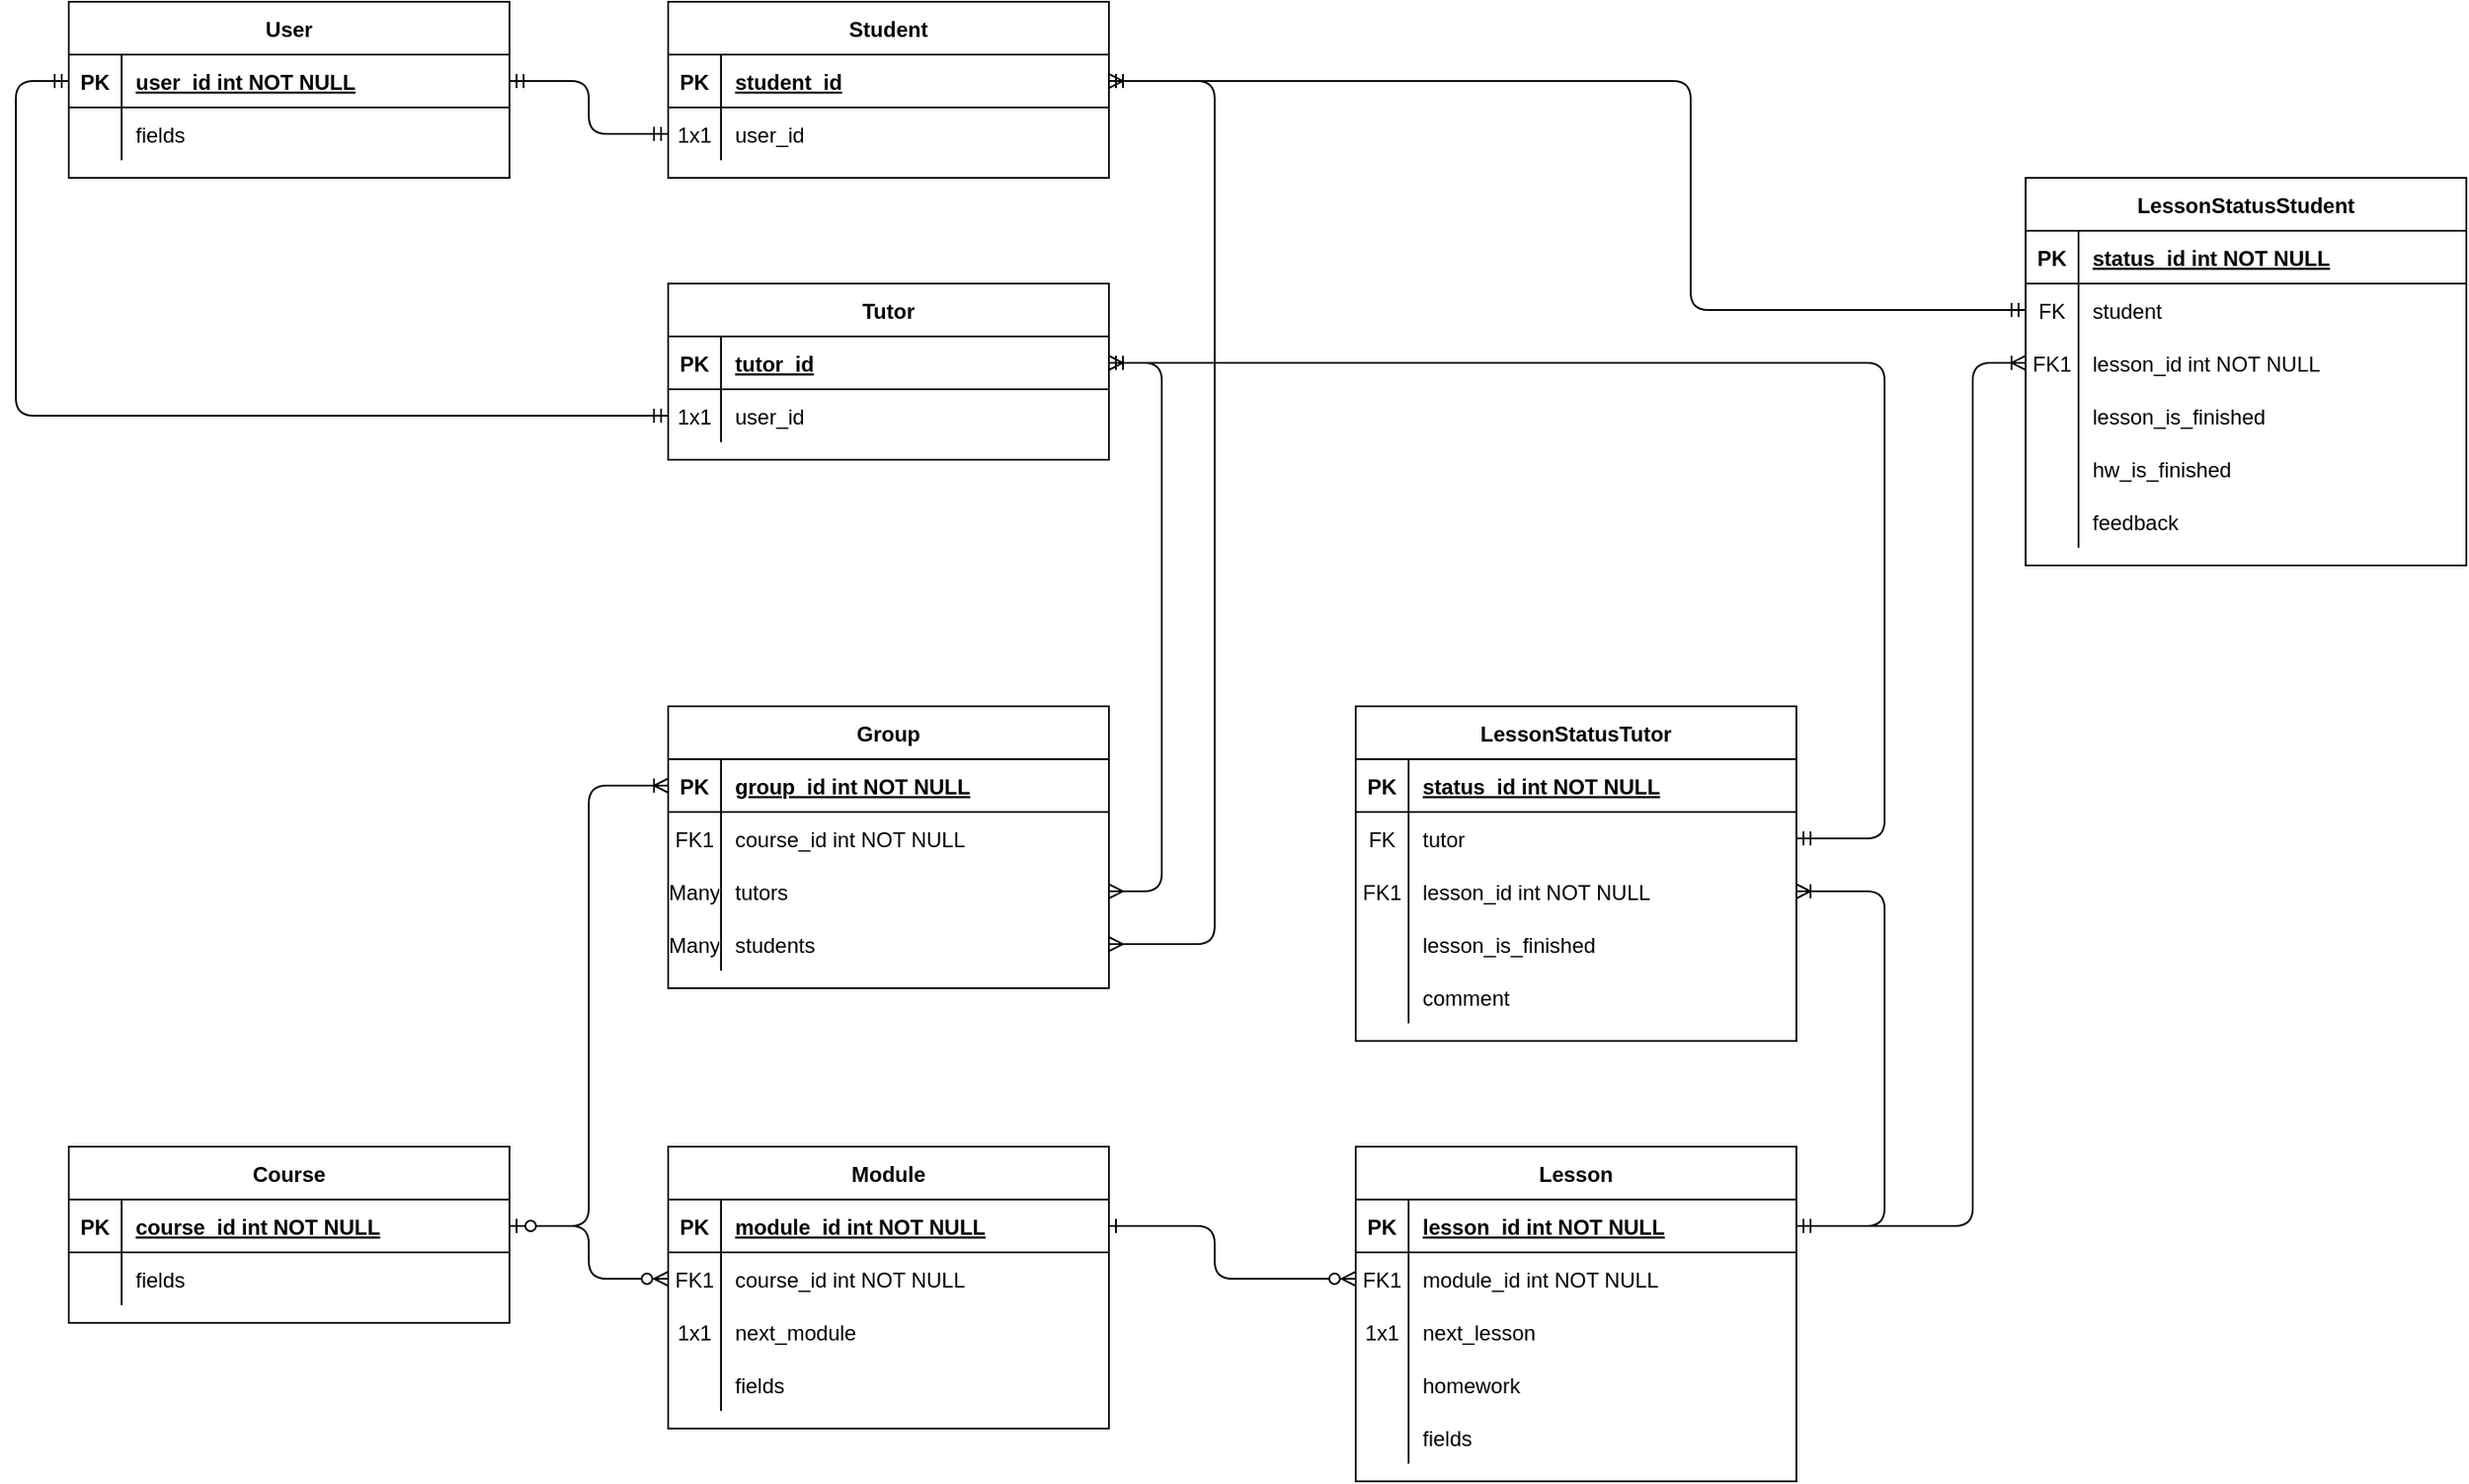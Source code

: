<mxfile version="14.2.7" type="github">
  <diagram id="R2lEEEUBdFMjLlhIrx00" name="Page-1">
    <mxGraphModel dx="3168" dy="2456" grid="1" gridSize="10" guides="1" tooltips="1" connect="1" arrows="1" fold="1" page="1" pageScale="1" pageWidth="1169" pageHeight="1654" math="0" shadow="0" extFonts="Permanent Marker^https://fonts.googleapis.com/css?family=Permanent+Marker">
      <root>
        <mxCell id="0" />
        <mxCell id="1" parent="0" />
        <mxCell id="C-vyLk0tnHw3VtMMgP7b-1" value="" style="edgeStyle=orthogonalEdgeStyle;endArrow=ERzeroToMany;startArrow=ERone;endFill=1;startFill=0;" parent="1" source="C-vyLk0tnHw3VtMMgP7b-24" target="C-vyLk0tnHw3VtMMgP7b-6" edge="1">
          <mxGeometry width="100" height="100" relative="1" as="geometry">
            <mxPoint x="30" y="720" as="sourcePoint" />
            <mxPoint x="130" y="620" as="targetPoint" />
          </mxGeometry>
        </mxCell>
        <mxCell id="C-vyLk0tnHw3VtMMgP7b-12" value="" style="edgeStyle=orthogonalEdgeStyle;endArrow=ERzeroToMany;startArrow=ERone;endFill=1;startFill=0;" parent="1" source="C-vyLk0tnHw3VtMMgP7b-3" target="C-vyLk0tnHw3VtMMgP7b-17" edge="1">
          <mxGeometry width="100" height="100" relative="1" as="geometry">
            <mxPoint x="90" y="180" as="sourcePoint" />
            <mxPoint x="150" y="205" as="targetPoint" />
            <Array as="points">
              <mxPoint x="80" y="105" />
              <mxPoint x="80" y="135" />
            </Array>
          </mxGeometry>
        </mxCell>
        <mxCell id="C-vyLk0tnHw3VtMMgP7b-2" value="Module" style="shape=table;startSize=30;container=1;collapsible=1;childLayout=tableLayout;fixedRows=1;rowLines=0;fontStyle=1;align=center;resizeLast=1;" parent="1" vertex="1">
          <mxGeometry x="-230" y="60" width="250" height="160" as="geometry" />
        </mxCell>
        <mxCell id="C-vyLk0tnHw3VtMMgP7b-3" value="" style="shape=partialRectangle;collapsible=0;dropTarget=0;pointerEvents=0;fillColor=none;points=[[0,0.5],[1,0.5]];portConstraint=eastwest;top=0;left=0;right=0;bottom=1;" parent="C-vyLk0tnHw3VtMMgP7b-2" vertex="1">
          <mxGeometry y="30" width="250" height="30" as="geometry" />
        </mxCell>
        <mxCell id="C-vyLk0tnHw3VtMMgP7b-4" value="PK" style="shape=partialRectangle;overflow=hidden;connectable=0;fillColor=none;top=0;left=0;bottom=0;right=0;fontStyle=1;" parent="C-vyLk0tnHw3VtMMgP7b-3" vertex="1">
          <mxGeometry width="30" height="30" as="geometry" />
        </mxCell>
        <mxCell id="C-vyLk0tnHw3VtMMgP7b-5" value="module_id int NOT NULL " style="shape=partialRectangle;overflow=hidden;connectable=0;fillColor=none;top=0;left=0;bottom=0;right=0;align=left;spacingLeft=6;fontStyle=5;" parent="C-vyLk0tnHw3VtMMgP7b-3" vertex="1">
          <mxGeometry x="30" width="220" height="30" as="geometry" />
        </mxCell>
        <mxCell id="C-vyLk0tnHw3VtMMgP7b-6" value="" style="shape=partialRectangle;collapsible=0;dropTarget=0;pointerEvents=0;fillColor=none;points=[[0,0.5],[1,0.5]];portConstraint=eastwest;top=0;left=0;right=0;bottom=0;" parent="C-vyLk0tnHw3VtMMgP7b-2" vertex="1">
          <mxGeometry y="60" width="250" height="30" as="geometry" />
        </mxCell>
        <mxCell id="C-vyLk0tnHw3VtMMgP7b-7" value="FK1" style="shape=partialRectangle;overflow=hidden;connectable=0;fillColor=none;top=0;left=0;bottom=0;right=0;" parent="C-vyLk0tnHw3VtMMgP7b-6" vertex="1">
          <mxGeometry width="30" height="30" as="geometry" />
        </mxCell>
        <mxCell id="C-vyLk0tnHw3VtMMgP7b-8" value="course_id int NOT NULL" style="shape=partialRectangle;overflow=hidden;connectable=0;fillColor=none;top=0;left=0;bottom=0;right=0;align=left;spacingLeft=6;" parent="C-vyLk0tnHw3VtMMgP7b-6" vertex="1">
          <mxGeometry x="30" width="220" height="30" as="geometry" />
        </mxCell>
        <mxCell id="Qfp_VLlOgLNTq34kaFwz-106" value="" style="shape=partialRectangle;collapsible=0;dropTarget=0;pointerEvents=0;fillColor=none;points=[[0,0.5],[1,0.5]];portConstraint=eastwest;top=0;left=0;right=0;bottom=0;" vertex="1" parent="C-vyLk0tnHw3VtMMgP7b-2">
          <mxGeometry y="90" width="250" height="30" as="geometry" />
        </mxCell>
        <mxCell id="Qfp_VLlOgLNTq34kaFwz-107" value="1x1" style="shape=partialRectangle;overflow=hidden;connectable=0;fillColor=none;top=0;left=0;bottom=0;right=0;" vertex="1" parent="Qfp_VLlOgLNTq34kaFwz-106">
          <mxGeometry width="30" height="30" as="geometry" />
        </mxCell>
        <mxCell id="Qfp_VLlOgLNTq34kaFwz-108" value="next_module" style="shape=partialRectangle;overflow=hidden;connectable=0;fillColor=none;top=0;left=0;bottom=0;right=0;align=left;spacingLeft=6;" vertex="1" parent="Qfp_VLlOgLNTq34kaFwz-106">
          <mxGeometry x="30" width="220" height="30" as="geometry" />
        </mxCell>
        <mxCell id="C-vyLk0tnHw3VtMMgP7b-9" value="" style="shape=partialRectangle;collapsible=0;dropTarget=0;pointerEvents=0;fillColor=none;points=[[0,0.5],[1,0.5]];portConstraint=eastwest;top=0;left=0;right=0;bottom=0;" parent="C-vyLk0tnHw3VtMMgP7b-2" vertex="1">
          <mxGeometry y="120" width="250" height="30" as="geometry" />
        </mxCell>
        <mxCell id="C-vyLk0tnHw3VtMMgP7b-10" value="" style="shape=partialRectangle;overflow=hidden;connectable=0;fillColor=none;top=0;left=0;bottom=0;right=0;" parent="C-vyLk0tnHw3VtMMgP7b-9" vertex="1">
          <mxGeometry width="30" height="30" as="geometry" />
        </mxCell>
        <mxCell id="C-vyLk0tnHw3VtMMgP7b-11" value="fields" style="shape=partialRectangle;overflow=hidden;connectable=0;fillColor=none;top=0;left=0;bottom=0;right=0;align=left;spacingLeft=6;" parent="C-vyLk0tnHw3VtMMgP7b-9" vertex="1">
          <mxGeometry x="30" width="220" height="30" as="geometry" />
        </mxCell>
        <mxCell id="C-vyLk0tnHw3VtMMgP7b-13" value="Lesson" style="shape=table;startSize=30;container=1;collapsible=1;childLayout=tableLayout;fixedRows=1;rowLines=0;fontStyle=1;align=center;resizeLast=1;" parent="1" vertex="1">
          <mxGeometry x="160" y="60" width="250" height="190" as="geometry" />
        </mxCell>
        <mxCell id="C-vyLk0tnHw3VtMMgP7b-14" value="" style="shape=partialRectangle;collapsible=0;dropTarget=0;pointerEvents=0;fillColor=none;points=[[0,0.5],[1,0.5]];portConstraint=eastwest;top=0;left=0;right=0;bottom=1;" parent="C-vyLk0tnHw3VtMMgP7b-13" vertex="1">
          <mxGeometry y="30" width="250" height="30" as="geometry" />
        </mxCell>
        <mxCell id="C-vyLk0tnHw3VtMMgP7b-15" value="PK" style="shape=partialRectangle;overflow=hidden;connectable=0;fillColor=none;top=0;left=0;bottom=0;right=0;fontStyle=1;" parent="C-vyLk0tnHw3VtMMgP7b-14" vertex="1">
          <mxGeometry width="30" height="30" as="geometry" />
        </mxCell>
        <mxCell id="C-vyLk0tnHw3VtMMgP7b-16" value="lesson_id int NOT NULL " style="shape=partialRectangle;overflow=hidden;connectable=0;fillColor=none;top=0;left=0;bottom=0;right=0;align=left;spacingLeft=6;fontStyle=5;" parent="C-vyLk0tnHw3VtMMgP7b-14" vertex="1">
          <mxGeometry x="30" width="220" height="30" as="geometry" />
        </mxCell>
        <mxCell id="C-vyLk0tnHw3VtMMgP7b-17" value="" style="shape=partialRectangle;collapsible=0;dropTarget=0;pointerEvents=0;fillColor=none;points=[[0,0.5],[1,0.5]];portConstraint=eastwest;top=0;left=0;right=0;bottom=0;" parent="C-vyLk0tnHw3VtMMgP7b-13" vertex="1">
          <mxGeometry y="60" width="250" height="30" as="geometry" />
        </mxCell>
        <mxCell id="C-vyLk0tnHw3VtMMgP7b-18" value="FK1" style="shape=partialRectangle;overflow=hidden;connectable=0;fillColor=none;top=0;left=0;bottom=0;right=0;" parent="C-vyLk0tnHw3VtMMgP7b-17" vertex="1">
          <mxGeometry width="30" height="30" as="geometry" />
        </mxCell>
        <mxCell id="C-vyLk0tnHw3VtMMgP7b-19" value="module_id int NOT NULL" style="shape=partialRectangle;overflow=hidden;connectable=0;fillColor=none;top=0;left=0;bottom=0;right=0;align=left;spacingLeft=6;" parent="C-vyLk0tnHw3VtMMgP7b-17" vertex="1">
          <mxGeometry x="30" width="220" height="30" as="geometry" />
        </mxCell>
        <mxCell id="Qfp_VLlOgLNTq34kaFwz-109" value="" style="shape=partialRectangle;collapsible=0;dropTarget=0;pointerEvents=0;fillColor=none;points=[[0,0.5],[1,0.5]];portConstraint=eastwest;top=0;left=0;right=0;bottom=0;" vertex="1" parent="C-vyLk0tnHw3VtMMgP7b-13">
          <mxGeometry y="90" width="250" height="30" as="geometry" />
        </mxCell>
        <mxCell id="Qfp_VLlOgLNTq34kaFwz-110" value="1x1" style="shape=partialRectangle;overflow=hidden;connectable=0;fillColor=none;top=0;left=0;bottom=0;right=0;" vertex="1" parent="Qfp_VLlOgLNTq34kaFwz-109">
          <mxGeometry width="30" height="30" as="geometry" />
        </mxCell>
        <mxCell id="Qfp_VLlOgLNTq34kaFwz-111" value="next_lesson" style="shape=partialRectangle;overflow=hidden;connectable=0;fillColor=none;top=0;left=0;bottom=0;right=0;align=left;spacingLeft=6;" vertex="1" parent="Qfp_VLlOgLNTq34kaFwz-109">
          <mxGeometry x="30" width="220" height="30" as="geometry" />
        </mxCell>
        <mxCell id="Qfp_VLlOgLNTq34kaFwz-97" value="" style="shape=partialRectangle;collapsible=0;dropTarget=0;pointerEvents=0;fillColor=none;points=[[0,0.5],[1,0.5]];portConstraint=eastwest;top=0;left=0;right=0;bottom=0;" vertex="1" parent="C-vyLk0tnHw3VtMMgP7b-13">
          <mxGeometry y="120" width="250" height="30" as="geometry" />
        </mxCell>
        <mxCell id="Qfp_VLlOgLNTq34kaFwz-98" value="" style="shape=partialRectangle;overflow=hidden;connectable=0;fillColor=none;top=0;left=0;bottom=0;right=0;" vertex="1" parent="Qfp_VLlOgLNTq34kaFwz-97">
          <mxGeometry width="30" height="30" as="geometry" />
        </mxCell>
        <mxCell id="Qfp_VLlOgLNTq34kaFwz-99" value="homework" style="shape=partialRectangle;overflow=hidden;connectable=0;fillColor=none;top=0;left=0;bottom=0;right=0;align=left;spacingLeft=6;" vertex="1" parent="Qfp_VLlOgLNTq34kaFwz-97">
          <mxGeometry x="30" width="220" height="30" as="geometry" />
        </mxCell>
        <mxCell id="C-vyLk0tnHw3VtMMgP7b-20" value="" style="shape=partialRectangle;collapsible=0;dropTarget=0;pointerEvents=0;fillColor=none;points=[[0,0.5],[1,0.5]];portConstraint=eastwest;top=0;left=0;right=0;bottom=0;" parent="C-vyLk0tnHw3VtMMgP7b-13" vertex="1">
          <mxGeometry y="150" width="250" height="30" as="geometry" />
        </mxCell>
        <mxCell id="C-vyLk0tnHw3VtMMgP7b-21" value="" style="shape=partialRectangle;overflow=hidden;connectable=0;fillColor=none;top=0;left=0;bottom=0;right=0;" parent="C-vyLk0tnHw3VtMMgP7b-20" vertex="1">
          <mxGeometry width="30" height="30" as="geometry" />
        </mxCell>
        <mxCell id="C-vyLk0tnHw3VtMMgP7b-22" value="fields" style="shape=partialRectangle;overflow=hidden;connectable=0;fillColor=none;top=0;left=0;bottom=0;right=0;align=left;spacingLeft=6;" parent="C-vyLk0tnHw3VtMMgP7b-20" vertex="1">
          <mxGeometry x="30" width="220" height="30" as="geometry" />
        </mxCell>
        <mxCell id="C-vyLk0tnHw3VtMMgP7b-23" value="Course" style="shape=table;startSize=30;container=1;collapsible=1;childLayout=tableLayout;fixedRows=1;rowLines=0;fontStyle=1;align=center;resizeLast=1;" parent="1" vertex="1">
          <mxGeometry x="-570" y="60" width="250" height="100" as="geometry" />
        </mxCell>
        <mxCell id="C-vyLk0tnHw3VtMMgP7b-24" value="" style="shape=partialRectangle;collapsible=0;dropTarget=0;pointerEvents=0;fillColor=none;points=[[0,0.5],[1,0.5]];portConstraint=eastwest;top=0;left=0;right=0;bottom=1;" parent="C-vyLk0tnHw3VtMMgP7b-23" vertex="1">
          <mxGeometry y="30" width="250" height="30" as="geometry" />
        </mxCell>
        <mxCell id="C-vyLk0tnHw3VtMMgP7b-25" value="PK" style="shape=partialRectangle;overflow=hidden;connectable=0;fillColor=none;top=0;left=0;bottom=0;right=0;fontStyle=1;" parent="C-vyLk0tnHw3VtMMgP7b-24" vertex="1">
          <mxGeometry width="30" height="30" as="geometry" />
        </mxCell>
        <mxCell id="C-vyLk0tnHw3VtMMgP7b-26" value="course_id int NOT NULL " style="shape=partialRectangle;overflow=hidden;connectable=0;fillColor=none;top=0;left=0;bottom=0;right=0;align=left;spacingLeft=6;fontStyle=5;" parent="C-vyLk0tnHw3VtMMgP7b-24" vertex="1">
          <mxGeometry x="30" width="220" height="30" as="geometry" />
        </mxCell>
        <mxCell id="C-vyLk0tnHw3VtMMgP7b-27" value="" style="shape=partialRectangle;collapsible=0;dropTarget=0;pointerEvents=0;fillColor=none;points=[[0,0.5],[1,0.5]];portConstraint=eastwest;top=0;left=0;right=0;bottom=0;" parent="C-vyLk0tnHw3VtMMgP7b-23" vertex="1">
          <mxGeometry y="60" width="250" height="30" as="geometry" />
        </mxCell>
        <mxCell id="C-vyLk0tnHw3VtMMgP7b-28" value="" style="shape=partialRectangle;overflow=hidden;connectable=0;fillColor=none;top=0;left=0;bottom=0;right=0;" parent="C-vyLk0tnHw3VtMMgP7b-27" vertex="1">
          <mxGeometry width="30" height="30" as="geometry" />
        </mxCell>
        <mxCell id="C-vyLk0tnHw3VtMMgP7b-29" value="fields" style="shape=partialRectangle;overflow=hidden;connectable=0;fillColor=none;top=0;left=0;bottom=0;right=0;align=left;spacingLeft=6;" parent="C-vyLk0tnHw3VtMMgP7b-27" vertex="1">
          <mxGeometry x="30" width="220" height="30" as="geometry" />
        </mxCell>
        <mxCell id="Qfp_VLlOgLNTq34kaFwz-4" value="User" style="shape=table;startSize=30;container=1;collapsible=1;childLayout=tableLayout;fixedRows=1;rowLines=0;fontStyle=1;align=center;resizeLast=1;" vertex="1" parent="1">
          <mxGeometry x="-570" y="-590" width="250" height="100" as="geometry" />
        </mxCell>
        <mxCell id="Qfp_VLlOgLNTq34kaFwz-5" value="" style="shape=partialRectangle;collapsible=0;dropTarget=0;pointerEvents=0;fillColor=none;points=[[0,0.5],[1,0.5]];portConstraint=eastwest;top=0;left=0;right=0;bottom=1;" vertex="1" parent="Qfp_VLlOgLNTq34kaFwz-4">
          <mxGeometry y="30" width="250" height="30" as="geometry" />
        </mxCell>
        <mxCell id="Qfp_VLlOgLNTq34kaFwz-6" value="PK" style="shape=partialRectangle;overflow=hidden;connectable=0;fillColor=none;top=0;left=0;bottom=0;right=0;fontStyle=1;" vertex="1" parent="Qfp_VLlOgLNTq34kaFwz-5">
          <mxGeometry width="30" height="30" as="geometry" />
        </mxCell>
        <mxCell id="Qfp_VLlOgLNTq34kaFwz-7" value="user_id int NOT NULL " style="shape=partialRectangle;overflow=hidden;connectable=0;fillColor=none;top=0;left=0;bottom=0;right=0;align=left;spacingLeft=6;fontStyle=5;" vertex="1" parent="Qfp_VLlOgLNTq34kaFwz-5">
          <mxGeometry x="30" width="220" height="30" as="geometry" />
        </mxCell>
        <mxCell id="Qfp_VLlOgLNTq34kaFwz-8" value="" style="shape=partialRectangle;collapsible=0;dropTarget=0;pointerEvents=0;fillColor=none;points=[[0,0.5],[1,0.5]];portConstraint=eastwest;top=0;left=0;right=0;bottom=0;" vertex="1" parent="Qfp_VLlOgLNTq34kaFwz-4">
          <mxGeometry y="60" width="250" height="30" as="geometry" />
        </mxCell>
        <mxCell id="Qfp_VLlOgLNTq34kaFwz-9" value="" style="shape=partialRectangle;overflow=hidden;connectable=0;fillColor=none;top=0;left=0;bottom=0;right=0;" vertex="1" parent="Qfp_VLlOgLNTq34kaFwz-8">
          <mxGeometry width="30" height="30" as="geometry" />
        </mxCell>
        <mxCell id="Qfp_VLlOgLNTq34kaFwz-10" value="fields" style="shape=partialRectangle;overflow=hidden;connectable=0;fillColor=none;top=0;left=0;bottom=0;right=0;align=left;spacingLeft=6;" vertex="1" parent="Qfp_VLlOgLNTq34kaFwz-8">
          <mxGeometry x="30" width="220" height="30" as="geometry" />
        </mxCell>
        <mxCell id="Qfp_VLlOgLNTq34kaFwz-14" value="Student" style="shape=table;startSize=30;container=1;collapsible=1;childLayout=tableLayout;fixedRows=1;rowLines=0;fontStyle=1;align=center;resizeLast=1;" vertex="1" parent="1">
          <mxGeometry x="-230" y="-590" width="250" height="100" as="geometry" />
        </mxCell>
        <mxCell id="Qfp_VLlOgLNTq34kaFwz-15" value="" style="shape=partialRectangle;collapsible=0;dropTarget=0;pointerEvents=0;fillColor=none;top=0;left=0;bottom=1;right=0;points=[[0,0.5],[1,0.5]];portConstraint=eastwest;" vertex="1" parent="Qfp_VLlOgLNTq34kaFwz-14">
          <mxGeometry y="30" width="250" height="30" as="geometry" />
        </mxCell>
        <mxCell id="Qfp_VLlOgLNTq34kaFwz-16" value="PK" style="shape=partialRectangle;connectable=0;fillColor=none;top=0;left=0;bottom=0;right=0;fontStyle=1;overflow=hidden;" vertex="1" parent="Qfp_VLlOgLNTq34kaFwz-15">
          <mxGeometry width="30" height="30" as="geometry" />
        </mxCell>
        <mxCell id="Qfp_VLlOgLNTq34kaFwz-17" value="student_id" style="shape=partialRectangle;connectable=0;fillColor=none;top=0;left=0;bottom=0;right=0;align=left;spacingLeft=6;fontStyle=5;overflow=hidden;" vertex="1" parent="Qfp_VLlOgLNTq34kaFwz-15">
          <mxGeometry x="30" width="220" height="30" as="geometry" />
        </mxCell>
        <mxCell id="Qfp_VLlOgLNTq34kaFwz-18" value="" style="shape=partialRectangle;collapsible=0;dropTarget=0;pointerEvents=0;fillColor=none;top=0;left=0;bottom=0;right=0;points=[[0,0.5],[1,0.5]];portConstraint=eastwest;" vertex="1" parent="Qfp_VLlOgLNTq34kaFwz-14">
          <mxGeometry y="60" width="250" height="30" as="geometry" />
        </mxCell>
        <mxCell id="Qfp_VLlOgLNTq34kaFwz-19" value="1x1" style="shape=partialRectangle;connectable=0;fillColor=none;top=0;left=0;bottom=0;right=0;editable=1;overflow=hidden;" vertex="1" parent="Qfp_VLlOgLNTq34kaFwz-18">
          <mxGeometry width="30" height="30" as="geometry" />
        </mxCell>
        <mxCell id="Qfp_VLlOgLNTq34kaFwz-20" value="user_id" style="shape=partialRectangle;connectable=0;fillColor=none;top=0;left=0;bottom=0;right=0;align=left;spacingLeft=6;overflow=hidden;" vertex="1" parent="Qfp_VLlOgLNTq34kaFwz-18">
          <mxGeometry x="30" width="220" height="30" as="geometry" />
        </mxCell>
        <mxCell id="Qfp_VLlOgLNTq34kaFwz-28" value="" style="edgeStyle=orthogonalEdgeStyle;fontSize=12;html=1;endArrow=ERmandOne;startArrow=ERmandOne;exitX=1;exitY=0.5;exitDx=0;exitDy=0;" edge="1" parent="1" source="Qfp_VLlOgLNTq34kaFwz-5" target="Qfp_VLlOgLNTq34kaFwz-18">
          <mxGeometry width="100" height="100" relative="1" as="geometry">
            <mxPoint x="30" y="-410" as="sourcePoint" />
            <mxPoint x="130" y="-510" as="targetPoint" />
          </mxGeometry>
        </mxCell>
        <mxCell id="Qfp_VLlOgLNTq34kaFwz-29" value="Tutor" style="shape=table;startSize=30;container=1;collapsible=1;childLayout=tableLayout;fixedRows=1;rowLines=0;fontStyle=1;align=center;resizeLast=1;" vertex="1" parent="1">
          <mxGeometry x="-230" y="-430" width="250" height="100" as="geometry" />
        </mxCell>
        <mxCell id="Qfp_VLlOgLNTq34kaFwz-30" value="" style="shape=partialRectangle;collapsible=0;dropTarget=0;pointerEvents=0;fillColor=none;top=0;left=0;bottom=1;right=0;points=[[0,0.5],[1,0.5]];portConstraint=eastwest;" vertex="1" parent="Qfp_VLlOgLNTq34kaFwz-29">
          <mxGeometry y="30" width="250" height="30" as="geometry" />
        </mxCell>
        <mxCell id="Qfp_VLlOgLNTq34kaFwz-31" value="PK" style="shape=partialRectangle;connectable=0;fillColor=none;top=0;left=0;bottom=0;right=0;fontStyle=1;overflow=hidden;" vertex="1" parent="Qfp_VLlOgLNTq34kaFwz-30">
          <mxGeometry width="30" height="30" as="geometry" />
        </mxCell>
        <mxCell id="Qfp_VLlOgLNTq34kaFwz-32" value="tutor_id" style="shape=partialRectangle;connectable=0;fillColor=none;top=0;left=0;bottom=0;right=0;align=left;spacingLeft=6;fontStyle=5;overflow=hidden;" vertex="1" parent="Qfp_VLlOgLNTq34kaFwz-30">
          <mxGeometry x="30" width="220" height="30" as="geometry" />
        </mxCell>
        <mxCell id="Qfp_VLlOgLNTq34kaFwz-33" value="" style="shape=partialRectangle;collapsible=0;dropTarget=0;pointerEvents=0;fillColor=none;top=0;left=0;bottom=0;right=0;points=[[0,0.5],[1,0.5]];portConstraint=eastwest;" vertex="1" parent="Qfp_VLlOgLNTq34kaFwz-29">
          <mxGeometry y="60" width="250" height="30" as="geometry" />
        </mxCell>
        <mxCell id="Qfp_VLlOgLNTq34kaFwz-34" value="1x1" style="shape=partialRectangle;connectable=0;fillColor=none;top=0;left=0;bottom=0;right=0;editable=1;overflow=hidden;" vertex="1" parent="Qfp_VLlOgLNTq34kaFwz-33">
          <mxGeometry width="30" height="30" as="geometry" />
        </mxCell>
        <mxCell id="Qfp_VLlOgLNTq34kaFwz-35" value="user_id" style="shape=partialRectangle;connectable=0;fillColor=none;top=0;left=0;bottom=0;right=0;align=left;spacingLeft=6;overflow=hidden;" vertex="1" parent="Qfp_VLlOgLNTq34kaFwz-33">
          <mxGeometry x="30" width="220" height="30" as="geometry" />
        </mxCell>
        <mxCell id="Qfp_VLlOgLNTq34kaFwz-36" value="" style="edgeStyle=orthogonalEdgeStyle;fontSize=12;html=1;endArrow=ERmandOne;startArrow=ERmandOne;entryX=0;entryY=0.5;entryDx=0;entryDy=0;" edge="1" parent="1" target="Qfp_VLlOgLNTq34kaFwz-33">
          <mxGeometry width="100" height="100" relative="1" as="geometry">
            <mxPoint x="-570" y="-545" as="sourcePoint" />
            <mxPoint x="130" y="-510" as="targetPoint" />
            <Array as="points">
              <mxPoint x="-600" y="-545" />
              <mxPoint x="-600" y="-355" />
            </Array>
          </mxGeometry>
        </mxCell>
        <mxCell id="Qfp_VLlOgLNTq34kaFwz-37" value="Group" style="shape=table;startSize=30;container=1;collapsible=1;childLayout=tableLayout;fixedRows=1;rowLines=0;fontStyle=1;align=center;resizeLast=1;" vertex="1" parent="1">
          <mxGeometry x="-230" y="-190" width="250" height="160" as="geometry" />
        </mxCell>
        <mxCell id="Qfp_VLlOgLNTq34kaFwz-38" value="" style="shape=partialRectangle;collapsible=0;dropTarget=0;pointerEvents=0;fillColor=none;points=[[0,0.5],[1,0.5]];portConstraint=eastwest;top=0;left=0;right=0;bottom=1;" vertex="1" parent="Qfp_VLlOgLNTq34kaFwz-37">
          <mxGeometry y="30" width="250" height="30" as="geometry" />
        </mxCell>
        <mxCell id="Qfp_VLlOgLNTq34kaFwz-39" value="PK" style="shape=partialRectangle;overflow=hidden;connectable=0;fillColor=none;top=0;left=0;bottom=0;right=0;fontStyle=1;" vertex="1" parent="Qfp_VLlOgLNTq34kaFwz-38">
          <mxGeometry width="30" height="30" as="geometry" />
        </mxCell>
        <mxCell id="Qfp_VLlOgLNTq34kaFwz-40" value="group_id int NOT NULL " style="shape=partialRectangle;overflow=hidden;connectable=0;fillColor=none;top=0;left=0;bottom=0;right=0;align=left;spacingLeft=6;fontStyle=5;" vertex="1" parent="Qfp_VLlOgLNTq34kaFwz-38">
          <mxGeometry x="30" width="220" height="30" as="geometry" />
        </mxCell>
        <mxCell id="Qfp_VLlOgLNTq34kaFwz-41" value="" style="shape=partialRectangle;collapsible=0;dropTarget=0;pointerEvents=0;fillColor=none;points=[[0,0.5],[1,0.5]];portConstraint=eastwest;top=0;left=0;right=0;bottom=0;" vertex="1" parent="Qfp_VLlOgLNTq34kaFwz-37">
          <mxGeometry y="60" width="250" height="30" as="geometry" />
        </mxCell>
        <mxCell id="Qfp_VLlOgLNTq34kaFwz-42" value="FK1" style="shape=partialRectangle;overflow=hidden;connectable=0;fillColor=none;top=0;left=0;bottom=0;right=0;" vertex="1" parent="Qfp_VLlOgLNTq34kaFwz-41">
          <mxGeometry width="30" height="30" as="geometry" />
        </mxCell>
        <mxCell id="Qfp_VLlOgLNTq34kaFwz-43" value="course_id int NOT NULL" style="shape=partialRectangle;overflow=hidden;connectable=0;fillColor=none;top=0;left=0;bottom=0;right=0;align=left;spacingLeft=6;" vertex="1" parent="Qfp_VLlOgLNTq34kaFwz-41">
          <mxGeometry x="30" width="220" height="30" as="geometry" />
        </mxCell>
        <mxCell id="Qfp_VLlOgLNTq34kaFwz-44" value="" style="shape=partialRectangle;collapsible=0;dropTarget=0;pointerEvents=0;fillColor=none;points=[[0,0.5],[1,0.5]];portConstraint=eastwest;top=0;left=0;right=0;bottom=0;" vertex="1" parent="Qfp_VLlOgLNTq34kaFwz-37">
          <mxGeometry y="90" width="250" height="30" as="geometry" />
        </mxCell>
        <mxCell id="Qfp_VLlOgLNTq34kaFwz-45" value="Many" style="shape=partialRectangle;overflow=hidden;connectable=0;fillColor=none;top=0;left=0;bottom=0;right=0;" vertex="1" parent="Qfp_VLlOgLNTq34kaFwz-44">
          <mxGeometry width="30" height="30" as="geometry" />
        </mxCell>
        <mxCell id="Qfp_VLlOgLNTq34kaFwz-46" value="tutors" style="shape=partialRectangle;overflow=hidden;connectable=0;fillColor=none;top=0;left=0;bottom=0;right=0;align=left;spacingLeft=6;" vertex="1" parent="Qfp_VLlOgLNTq34kaFwz-44">
          <mxGeometry x="30" width="220" height="30" as="geometry" />
        </mxCell>
        <mxCell id="Qfp_VLlOgLNTq34kaFwz-47" value="" style="shape=partialRectangle;collapsible=0;dropTarget=0;pointerEvents=0;fillColor=none;points=[[0,0.5],[1,0.5]];portConstraint=eastwest;top=0;left=0;right=0;bottom=0;" vertex="1" parent="Qfp_VLlOgLNTq34kaFwz-37">
          <mxGeometry y="120" width="250" height="30" as="geometry" />
        </mxCell>
        <mxCell id="Qfp_VLlOgLNTq34kaFwz-48" value="Many" style="shape=partialRectangle;overflow=hidden;connectable=0;fillColor=none;top=0;left=0;bottom=0;right=0;" vertex="1" parent="Qfp_VLlOgLNTq34kaFwz-47">
          <mxGeometry width="30" height="30" as="geometry" />
        </mxCell>
        <mxCell id="Qfp_VLlOgLNTq34kaFwz-49" value="students" style="shape=partialRectangle;overflow=hidden;connectable=0;fillColor=none;top=0;left=0;bottom=0;right=0;align=left;spacingLeft=6;" vertex="1" parent="Qfp_VLlOgLNTq34kaFwz-47">
          <mxGeometry x="30" width="220" height="30" as="geometry" />
        </mxCell>
        <mxCell id="Qfp_VLlOgLNTq34kaFwz-50" value="" style="edgeStyle=orthogonalEdgeStyle;fontSize=12;html=1;endArrow=ERoneToMany;startArrow=ERzeroToOne;entryX=0;entryY=0.5;entryDx=0;entryDy=0;exitX=1;exitY=0.5;exitDx=0;exitDy=0;" edge="1" parent="1" source="C-vyLk0tnHw3VtMMgP7b-24" target="Qfp_VLlOgLNTq34kaFwz-38">
          <mxGeometry width="100" height="100" relative="1" as="geometry">
            <mxPoint x="600" y="30" as="sourcePoint" />
            <mxPoint x="470" y="260" as="targetPoint" />
          </mxGeometry>
        </mxCell>
        <mxCell id="Qfp_VLlOgLNTq34kaFwz-51" value="" style="edgeStyle=orthogonalEdgeStyle;fontSize=12;html=1;endArrow=ERmany;startArrow=ERmany;exitX=1;exitY=0.5;exitDx=0;exitDy=0;jumpSize=6;sourcePerimeterSpacing=0;rounded=1;" edge="1" parent="1" source="Qfp_VLlOgLNTq34kaFwz-47">
          <mxGeometry width="100" height="100" relative="1" as="geometry">
            <mxPoint x="-30" y="-260" as="sourcePoint" />
            <mxPoint x="20" y="-545" as="targetPoint" />
            <Array as="points">
              <mxPoint x="80" y="-55" />
              <mxPoint x="80" y="-545" />
            </Array>
          </mxGeometry>
        </mxCell>
        <mxCell id="Qfp_VLlOgLNTq34kaFwz-52" value="" style="edgeStyle=entityRelationEdgeStyle;fontSize=12;html=1;endArrow=ERmany;startArrow=ERmany;exitX=1;exitY=0.5;exitDx=0;exitDy=0;entryX=1;entryY=0.5;entryDx=0;entryDy=0;" edge="1" parent="1" source="Qfp_VLlOgLNTq34kaFwz-44" target="Qfp_VLlOgLNTq34kaFwz-30">
          <mxGeometry width="100" height="100" relative="1" as="geometry">
            <mxPoint x="30" y="-75" as="sourcePoint" />
            <mxPoint x="30" y="-535" as="targetPoint" />
          </mxGeometry>
        </mxCell>
        <mxCell id="Qfp_VLlOgLNTq34kaFwz-64" value="LessonStatusTutor" style="shape=table;startSize=30;container=1;collapsible=1;childLayout=tableLayout;fixedRows=1;rowLines=0;fontStyle=1;align=center;resizeLast=1;" vertex="1" parent="1">
          <mxGeometry x="160" y="-190" width="250" height="190" as="geometry" />
        </mxCell>
        <mxCell id="Qfp_VLlOgLNTq34kaFwz-65" value="" style="shape=partialRectangle;collapsible=0;dropTarget=0;pointerEvents=0;fillColor=none;points=[[0,0.5],[1,0.5]];portConstraint=eastwest;top=0;left=0;right=0;bottom=1;" vertex="1" parent="Qfp_VLlOgLNTq34kaFwz-64">
          <mxGeometry y="30" width="250" height="30" as="geometry" />
        </mxCell>
        <mxCell id="Qfp_VLlOgLNTq34kaFwz-66" value="PK" style="shape=partialRectangle;overflow=hidden;connectable=0;fillColor=none;top=0;left=0;bottom=0;right=0;fontStyle=1;" vertex="1" parent="Qfp_VLlOgLNTq34kaFwz-65">
          <mxGeometry width="30" height="30" as="geometry" />
        </mxCell>
        <mxCell id="Qfp_VLlOgLNTq34kaFwz-67" value="status_id int NOT NULL " style="shape=partialRectangle;overflow=hidden;connectable=0;fillColor=none;top=0;left=0;bottom=0;right=0;align=left;spacingLeft=6;fontStyle=5;" vertex="1" parent="Qfp_VLlOgLNTq34kaFwz-65">
          <mxGeometry x="30" width="220" height="30" as="geometry" />
        </mxCell>
        <mxCell id="Qfp_VLlOgLNTq34kaFwz-71" value="" style="shape=partialRectangle;collapsible=0;dropTarget=0;pointerEvents=0;fillColor=none;points=[[0,0.5],[1,0.5]];portConstraint=eastwest;top=0;left=0;right=0;bottom=0;" vertex="1" parent="Qfp_VLlOgLNTq34kaFwz-64">
          <mxGeometry y="60" width="250" height="30" as="geometry" />
        </mxCell>
        <mxCell id="Qfp_VLlOgLNTq34kaFwz-72" value="FK" style="shape=partialRectangle;overflow=hidden;connectable=0;fillColor=none;top=0;left=0;bottom=0;right=0;" vertex="1" parent="Qfp_VLlOgLNTq34kaFwz-71">
          <mxGeometry width="30" height="30" as="geometry" />
        </mxCell>
        <mxCell id="Qfp_VLlOgLNTq34kaFwz-73" value="tutor" style="shape=partialRectangle;overflow=hidden;connectable=0;fillColor=none;top=0;left=0;bottom=0;right=0;align=left;spacingLeft=6;" vertex="1" parent="Qfp_VLlOgLNTq34kaFwz-71">
          <mxGeometry x="30" width="220" height="30" as="geometry" />
        </mxCell>
        <mxCell id="Qfp_VLlOgLNTq34kaFwz-68" value="" style="shape=partialRectangle;collapsible=0;dropTarget=0;pointerEvents=0;fillColor=none;points=[[0,0.5],[1,0.5]];portConstraint=eastwest;top=0;left=0;right=0;bottom=0;" vertex="1" parent="Qfp_VLlOgLNTq34kaFwz-64">
          <mxGeometry y="90" width="250" height="30" as="geometry" />
        </mxCell>
        <mxCell id="Qfp_VLlOgLNTq34kaFwz-69" value="FK1" style="shape=partialRectangle;overflow=hidden;connectable=0;fillColor=none;top=0;left=0;bottom=0;right=0;" vertex="1" parent="Qfp_VLlOgLNTq34kaFwz-68">
          <mxGeometry width="30" height="30" as="geometry" />
        </mxCell>
        <mxCell id="Qfp_VLlOgLNTq34kaFwz-70" value="lesson_id int NOT NULL" style="shape=partialRectangle;overflow=hidden;connectable=0;fillColor=none;top=0;left=0;bottom=0;right=0;align=left;spacingLeft=6;" vertex="1" parent="Qfp_VLlOgLNTq34kaFwz-68">
          <mxGeometry x="30" width="220" height="30" as="geometry" />
        </mxCell>
        <mxCell id="Qfp_VLlOgLNTq34kaFwz-74" value="" style="shape=partialRectangle;collapsible=0;dropTarget=0;pointerEvents=0;fillColor=none;points=[[0,0.5],[1,0.5]];portConstraint=eastwest;top=0;left=0;right=0;bottom=0;" vertex="1" parent="Qfp_VLlOgLNTq34kaFwz-64">
          <mxGeometry y="120" width="250" height="30" as="geometry" />
        </mxCell>
        <mxCell id="Qfp_VLlOgLNTq34kaFwz-75" value="" style="shape=partialRectangle;overflow=hidden;connectable=0;fillColor=none;top=0;left=0;bottom=0;right=0;" vertex="1" parent="Qfp_VLlOgLNTq34kaFwz-74">
          <mxGeometry width="30" height="30" as="geometry" />
        </mxCell>
        <mxCell id="Qfp_VLlOgLNTq34kaFwz-76" value="lesson_is_finished" style="shape=partialRectangle;overflow=hidden;connectable=0;fillColor=none;top=0;left=0;bottom=0;right=0;align=left;spacingLeft=6;" vertex="1" parent="Qfp_VLlOgLNTq34kaFwz-74">
          <mxGeometry x="30" width="220" height="30" as="geometry" />
        </mxCell>
        <mxCell id="Qfp_VLlOgLNTq34kaFwz-103" value="" style="shape=partialRectangle;collapsible=0;dropTarget=0;pointerEvents=0;fillColor=none;points=[[0,0.5],[1,0.5]];portConstraint=eastwest;top=0;left=0;right=0;bottom=0;" vertex="1" parent="Qfp_VLlOgLNTq34kaFwz-64">
          <mxGeometry y="150" width="250" height="30" as="geometry" />
        </mxCell>
        <mxCell id="Qfp_VLlOgLNTq34kaFwz-104" value="" style="shape=partialRectangle;overflow=hidden;connectable=0;fillColor=none;top=0;left=0;bottom=0;right=0;" vertex="1" parent="Qfp_VLlOgLNTq34kaFwz-103">
          <mxGeometry width="30" height="30" as="geometry" />
        </mxCell>
        <mxCell id="Qfp_VLlOgLNTq34kaFwz-105" value="comment" style="shape=partialRectangle;overflow=hidden;connectable=0;fillColor=none;top=0;left=0;bottom=0;right=0;align=left;spacingLeft=6;" vertex="1" parent="Qfp_VLlOgLNTq34kaFwz-103">
          <mxGeometry x="30" width="220" height="30" as="geometry" />
        </mxCell>
        <mxCell id="Qfp_VLlOgLNTq34kaFwz-77" value="LessonStatusStudent" style="shape=table;startSize=30;container=1;collapsible=1;childLayout=tableLayout;fixedRows=1;rowLines=0;fontStyle=1;align=center;resizeLast=1;" vertex="1" parent="1">
          <mxGeometry x="540" y="-490" width="250" height="220" as="geometry" />
        </mxCell>
        <mxCell id="Qfp_VLlOgLNTq34kaFwz-78" value="" style="shape=partialRectangle;collapsible=0;dropTarget=0;pointerEvents=0;fillColor=none;points=[[0,0.5],[1,0.5]];portConstraint=eastwest;top=0;left=0;right=0;bottom=1;" vertex="1" parent="Qfp_VLlOgLNTq34kaFwz-77">
          <mxGeometry y="30" width="250" height="30" as="geometry" />
        </mxCell>
        <mxCell id="Qfp_VLlOgLNTq34kaFwz-79" value="PK" style="shape=partialRectangle;overflow=hidden;connectable=0;fillColor=none;top=0;left=0;bottom=0;right=0;fontStyle=1;" vertex="1" parent="Qfp_VLlOgLNTq34kaFwz-78">
          <mxGeometry width="30" height="30" as="geometry" />
        </mxCell>
        <mxCell id="Qfp_VLlOgLNTq34kaFwz-80" value="status_id int NOT NULL " style="shape=partialRectangle;overflow=hidden;connectable=0;fillColor=none;top=0;left=0;bottom=0;right=0;align=left;spacingLeft=6;fontStyle=5;" vertex="1" parent="Qfp_VLlOgLNTq34kaFwz-78">
          <mxGeometry x="30" width="220" height="30" as="geometry" />
        </mxCell>
        <mxCell id="Qfp_VLlOgLNTq34kaFwz-84" value="" style="shape=partialRectangle;collapsible=0;dropTarget=0;pointerEvents=0;fillColor=none;points=[[0,0.5],[1,0.5]];portConstraint=eastwest;top=0;left=0;right=0;bottom=0;" vertex="1" parent="Qfp_VLlOgLNTq34kaFwz-77">
          <mxGeometry y="60" width="250" height="30" as="geometry" />
        </mxCell>
        <mxCell id="Qfp_VLlOgLNTq34kaFwz-85" value="FK" style="shape=partialRectangle;overflow=hidden;connectable=0;fillColor=none;top=0;left=0;bottom=0;right=0;" vertex="1" parent="Qfp_VLlOgLNTq34kaFwz-84">
          <mxGeometry width="30" height="30" as="geometry" />
        </mxCell>
        <mxCell id="Qfp_VLlOgLNTq34kaFwz-86" value="student" style="shape=partialRectangle;overflow=hidden;connectable=0;fillColor=none;top=0;left=0;bottom=0;right=0;align=left;spacingLeft=6;" vertex="1" parent="Qfp_VLlOgLNTq34kaFwz-84">
          <mxGeometry x="30" width="220" height="30" as="geometry" />
        </mxCell>
        <mxCell id="Qfp_VLlOgLNTq34kaFwz-81" value="" style="shape=partialRectangle;collapsible=0;dropTarget=0;pointerEvents=0;fillColor=none;points=[[0,0.5],[1,0.5]];portConstraint=eastwest;top=0;left=0;right=0;bottom=0;" vertex="1" parent="Qfp_VLlOgLNTq34kaFwz-77">
          <mxGeometry y="90" width="250" height="30" as="geometry" />
        </mxCell>
        <mxCell id="Qfp_VLlOgLNTq34kaFwz-82" value="FK1" style="shape=partialRectangle;overflow=hidden;connectable=0;fillColor=none;top=0;left=0;bottom=0;right=0;" vertex="1" parent="Qfp_VLlOgLNTq34kaFwz-81">
          <mxGeometry width="30" height="30" as="geometry" />
        </mxCell>
        <mxCell id="Qfp_VLlOgLNTq34kaFwz-83" value="lesson_id int NOT NULL" style="shape=partialRectangle;overflow=hidden;connectable=0;fillColor=none;top=0;left=0;bottom=0;right=0;align=left;spacingLeft=6;" vertex="1" parent="Qfp_VLlOgLNTq34kaFwz-81">
          <mxGeometry x="30" width="220" height="30" as="geometry" />
        </mxCell>
        <mxCell id="Qfp_VLlOgLNTq34kaFwz-90" value="" style="shape=partialRectangle;collapsible=0;dropTarget=0;pointerEvents=0;fillColor=none;points=[[0,0.5],[1,0.5]];portConstraint=eastwest;top=0;left=0;right=0;bottom=0;" vertex="1" parent="Qfp_VLlOgLNTq34kaFwz-77">
          <mxGeometry y="120" width="250" height="30" as="geometry" />
        </mxCell>
        <mxCell id="Qfp_VLlOgLNTq34kaFwz-91" value="" style="shape=partialRectangle;overflow=hidden;connectable=0;fillColor=none;top=0;left=0;bottom=0;right=0;" vertex="1" parent="Qfp_VLlOgLNTq34kaFwz-90">
          <mxGeometry width="30" height="30" as="geometry" />
        </mxCell>
        <mxCell id="Qfp_VLlOgLNTq34kaFwz-92" value="lesson_is_finished" style="shape=partialRectangle;overflow=hidden;connectable=0;fillColor=none;top=0;left=0;bottom=0;right=0;align=left;spacingLeft=6;" vertex="1" parent="Qfp_VLlOgLNTq34kaFwz-90">
          <mxGeometry x="30" width="220" height="30" as="geometry" />
        </mxCell>
        <mxCell id="Qfp_VLlOgLNTq34kaFwz-87" value="" style="shape=partialRectangle;collapsible=0;dropTarget=0;pointerEvents=0;fillColor=none;points=[[0,0.5],[1,0.5]];portConstraint=eastwest;top=0;left=0;right=0;bottom=0;" vertex="1" parent="Qfp_VLlOgLNTq34kaFwz-77">
          <mxGeometry y="150" width="250" height="30" as="geometry" />
        </mxCell>
        <mxCell id="Qfp_VLlOgLNTq34kaFwz-88" value="" style="shape=partialRectangle;overflow=hidden;connectable=0;fillColor=none;top=0;left=0;bottom=0;right=0;" vertex="1" parent="Qfp_VLlOgLNTq34kaFwz-87">
          <mxGeometry width="30" height="30" as="geometry" />
        </mxCell>
        <mxCell id="Qfp_VLlOgLNTq34kaFwz-89" value="hw_is_finished" style="shape=partialRectangle;overflow=hidden;connectable=0;fillColor=none;top=0;left=0;bottom=0;right=0;align=left;spacingLeft=6;" vertex="1" parent="Qfp_VLlOgLNTq34kaFwz-87">
          <mxGeometry x="30" width="220" height="30" as="geometry" />
        </mxCell>
        <mxCell id="Qfp_VLlOgLNTq34kaFwz-100" value="" style="shape=partialRectangle;collapsible=0;dropTarget=0;pointerEvents=0;fillColor=none;points=[[0,0.5],[1,0.5]];portConstraint=eastwest;top=0;left=0;right=0;bottom=0;" vertex="1" parent="Qfp_VLlOgLNTq34kaFwz-77">
          <mxGeometry y="180" width="250" height="30" as="geometry" />
        </mxCell>
        <mxCell id="Qfp_VLlOgLNTq34kaFwz-101" value="" style="shape=partialRectangle;overflow=hidden;connectable=0;fillColor=none;top=0;left=0;bottom=0;right=0;" vertex="1" parent="Qfp_VLlOgLNTq34kaFwz-100">
          <mxGeometry width="30" height="30" as="geometry" />
        </mxCell>
        <mxCell id="Qfp_VLlOgLNTq34kaFwz-102" value="feedback" style="shape=partialRectangle;overflow=hidden;connectable=0;fillColor=none;top=0;left=0;bottom=0;right=0;align=left;spacingLeft=6;" vertex="1" parent="Qfp_VLlOgLNTq34kaFwz-100">
          <mxGeometry x="30" width="220" height="30" as="geometry" />
        </mxCell>
        <mxCell id="Qfp_VLlOgLNTq34kaFwz-93" value="" style="edgeStyle=orthogonalEdgeStyle;fontSize=12;html=1;endArrow=ERmandOne;startArrow=ERmandOne;strokeColor=#000000;exitX=1;exitY=0.5;exitDx=0;exitDy=0;entryX=0;entryY=0.5;entryDx=0;entryDy=0;" edge="1" parent="1" source="Qfp_VLlOgLNTq34kaFwz-15" target="Qfp_VLlOgLNTq34kaFwz-84">
          <mxGeometry width="100" height="100" relative="1" as="geometry">
            <mxPoint x="20" y="-550" as="sourcePoint" />
            <mxPoint x="70" y="-330" as="targetPoint" />
            <Array as="points">
              <mxPoint x="350" y="-545" />
              <mxPoint x="350" y="-415" />
            </Array>
          </mxGeometry>
        </mxCell>
        <mxCell id="Qfp_VLlOgLNTq34kaFwz-94" value="" style="edgeStyle=orthogonalEdgeStyle;fontSize=12;html=1;endArrow=ERoneToMany;startArrow=ERmandOne;strokeColor=#000000;entryX=0;entryY=0.5;entryDx=0;entryDy=0;exitX=1;exitY=0.5;exitDx=0;exitDy=0;" edge="1" parent="1" source="C-vyLk0tnHw3VtMMgP7b-14" target="Qfp_VLlOgLNTq34kaFwz-81">
          <mxGeometry width="100" height="100" relative="1" as="geometry">
            <mxPoint x="-30" y="-130" as="sourcePoint" />
            <mxPoint x="70" y="-230" as="targetPoint" />
            <Array as="points">
              <mxPoint x="510" y="105" />
              <mxPoint x="510" y="-385" />
            </Array>
          </mxGeometry>
        </mxCell>
        <mxCell id="Qfp_VLlOgLNTq34kaFwz-95" value="" style="edgeStyle=orthogonalEdgeStyle;fontSize=12;html=1;endArrow=ERoneToMany;startArrow=ERmandOne;strokeColor=#000000;entryX=1;entryY=0.5;entryDx=0;entryDy=0;exitX=1;exitY=0.5;exitDx=0;exitDy=0;" edge="1" parent="1" source="C-vyLk0tnHw3VtMMgP7b-14" target="Qfp_VLlOgLNTq34kaFwz-68">
          <mxGeometry width="100" height="100" relative="1" as="geometry">
            <mxPoint x="420" y="115" as="sourcePoint" />
            <mxPoint x="550" y="-375" as="targetPoint" />
            <Array as="points">
              <mxPoint x="460" y="105" />
              <mxPoint x="460" y="-85" />
            </Array>
          </mxGeometry>
        </mxCell>
        <mxCell id="Qfp_VLlOgLNTq34kaFwz-96" value="" style="edgeStyle=orthogonalEdgeStyle;fontSize=12;html=1;endArrow=ERmandOne;startArrow=ERmandOne;strokeColor=#000000;exitX=1;exitY=0.5;exitDx=0;exitDy=0;entryX=1;entryY=0.5;entryDx=0;entryDy=0;" edge="1" parent="1" source="Qfp_VLlOgLNTq34kaFwz-30" target="Qfp_VLlOgLNTq34kaFwz-71">
          <mxGeometry width="100" height="100" relative="1" as="geometry">
            <mxPoint x="30" y="-535" as="sourcePoint" />
            <mxPoint x="550" y="-405" as="targetPoint" />
            <Array as="points">
              <mxPoint x="460" y="-385" />
              <mxPoint x="460" y="-115" />
            </Array>
          </mxGeometry>
        </mxCell>
      </root>
    </mxGraphModel>
  </diagram>
</mxfile>
